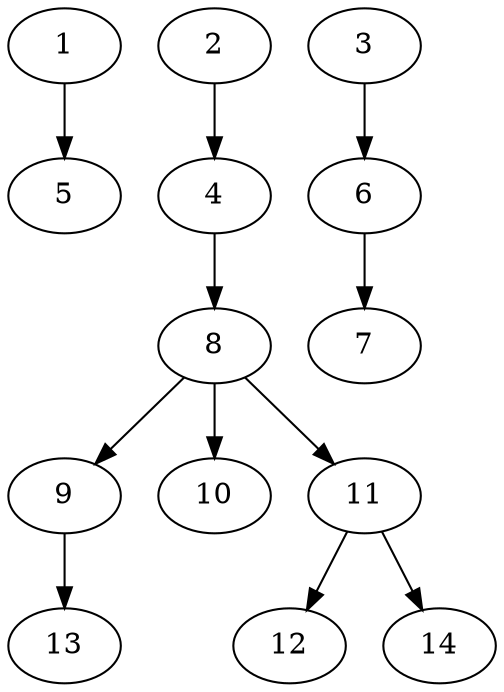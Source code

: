 // DAG (tier=1-easy, mode=data, n=14, ccr=0.320, fat=0.423, density=0.247, regular=0.791, jump=0.011, mindata=1048576, maxdata=8388608)
// DAG automatically generated by daggen at Sun Aug 24 16:33:33 2025
// /home/ermia/Project/Environments/daggen/bin/daggen --dot --ccr 0.320 --fat 0.423 --regular 0.791 --density 0.247 --jump 0.011 --mindata 1048576 --maxdata 8388608 -n 14 
digraph G {
  1 [size="3950699248651470", alpha="0.19", expect_size="1975349624325735"]
  1 -> 5 [size ="96858256965632"]
  2 [size="533617320706940160", alpha="0.06", expect_size="266808660353470080"]
  2 -> 4 [size ="227788632096768"]
  3 [size="72328709510486160", alpha="0.08", expect_size="36164354755243080"]
  3 -> 6 [size ="147341545832448"]
  4 [size="11125579231328058", alpha="0.02", expect_size="5562789615664029"]
  4 -> 8 [size ="324124538830848"]
  5 [size="4506204703227952", alpha="0.16", expect_size="2253102351613976"]
  6 [size="2742871194821722112", alpha="0.08", expect_size="1371435597410861056"]
  6 -> 7 [size ="15675699494912"]
  7 [size="29974036766156732", alpha="0.20", expect_size="14987018383078366"]
  8 [size="96893156276828176", alpha="0.10", expect_size="48446578138414088"]
  8 -> 9 [size ="40342904635392"]
  8 -> 10 [size ="40342904635392"]
  8 -> 11 [size ="40342904635392"]
  9 [size="86206555421625286656", alpha="0.01", expect_size="43103277710812643328"]
  9 -> 13 [size ="156116994490368"]
  10 [size="99905729123404176", alpha="0.17", expect_size="49952864561702088"]
  11 [size="89547321217925184", alpha="0.19", expect_size="44773660608962592"]
  11 -> 12 [size ="56228176723968"]
  11 -> 14 [size ="56228176723968"]
  12 [size="25467680047375016", alpha="0.08", expect_size="12733840023687508"]
  13 [size="1387847046359375", alpha="0.03", expect_size="693923523179687"]
  14 [size="8023062125477888000", alpha="0.03", expect_size="4011531062738944000"]
}